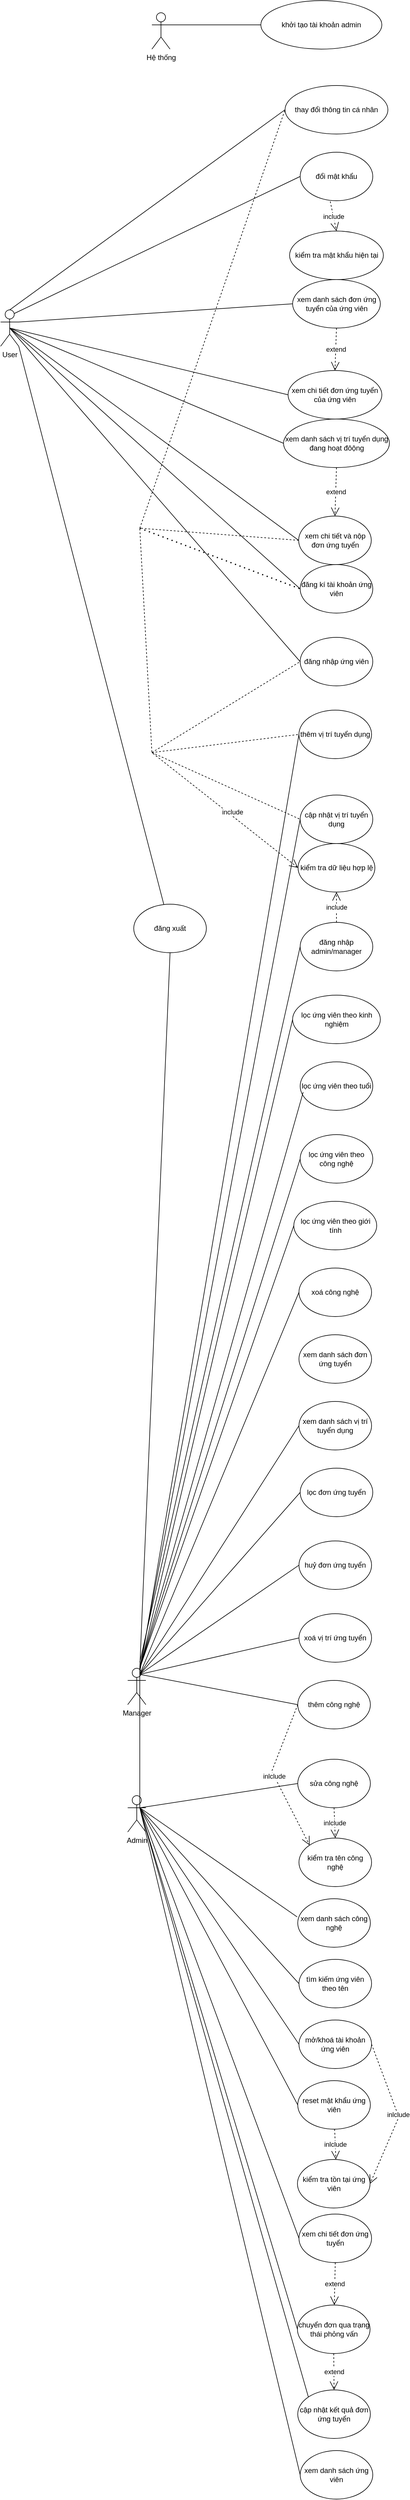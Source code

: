 <mxfile version="22.1.22" type="embed">
  <diagram id="sxqVWfXkjAB5cVP8b3de" name="Page-1">
    <mxGraphModel dx="1885" dy="1634" grid="1" gridSize="10" guides="1" tooltips="1" connect="1" arrows="1" fold="1" page="1" pageScale="1" pageWidth="850" pageHeight="1100" math="0" shadow="0">
      <root>
        <mxCell id="0" />
        <mxCell id="1" parent="0" />
        <mxCell id="2" value="Hệ thống" style="shape=umlActor;verticalLabelPosition=bottom;verticalAlign=top;html=1;outlineConnect=0;" parent="1" vertex="1">
          <mxGeometry x="70" y="-280" width="30" height="60" as="geometry" />
        </mxCell>
        <mxCell id="3" value="Admin" style="shape=umlActor;verticalLabelPosition=bottom;verticalAlign=top;html=1;outlineConnect=0;" parent="1" vertex="1">
          <mxGeometry x="30" y="2660" width="30" height="60" as="geometry" />
        </mxCell>
        <mxCell id="4" value="Manager" style="shape=umlActor;verticalLabelPosition=bottom;verticalAlign=top;html=1;outlineConnect=0;" parent="1" vertex="1">
          <mxGeometry x="30" y="2450" width="30" height="60" as="geometry" />
        </mxCell>
        <mxCell id="5" value="User" style="shape=umlActor;verticalLabelPosition=bottom;verticalAlign=top;html=1;outlineConnect=0;" parent="1" vertex="1">
          <mxGeometry x="-180" y="210" width="30" height="60" as="geometry" />
        </mxCell>
        <mxCell id="8" value="" style="endArrow=none;html=1;rounded=0;exitX=1;exitY=0.333;exitDx=0;exitDy=0;exitPerimeter=0;entryX=0;entryY=0.5;entryDx=0;entryDy=0;" parent="1" source="2" target="9" edge="1">
          <mxGeometry width="50" height="50" relative="1" as="geometry">
            <mxPoint x="170" y="-220" as="sourcePoint" />
            <mxPoint x="260" y="-260" as="targetPoint" />
          </mxGeometry>
        </mxCell>
        <mxCell id="9" value="khởi tạo tài khoản admin" style="ellipse;whiteSpace=wrap;html=1;" parent="1" vertex="1">
          <mxGeometry x="250" y="-300" width="200" height="80" as="geometry" />
        </mxCell>
        <mxCell id="10" value="thay đổi thông tin cá nhân" style="ellipse;whiteSpace=wrap;html=1;" parent="1" vertex="1">
          <mxGeometry x="290" y="-160" width="170" height="80" as="geometry" />
        </mxCell>
        <mxCell id="11" value="đổi mật khẩu" style="ellipse;whiteSpace=wrap;html=1;" parent="1" vertex="1">
          <mxGeometry x="315" y="-50" width="120" height="80" as="geometry" />
        </mxCell>
        <mxCell id="12" value="kiểm tra mật khẩu hiện tại" style="ellipse;whiteSpace=wrap;html=1;" parent="1" vertex="1">
          <mxGeometry x="297.5" y="80" width="155" height="80" as="geometry" />
        </mxCell>
        <mxCell id="13" value="xem danh sách đơn ứng tuyển của ứng viên" style="ellipse;whiteSpace=wrap;html=1;" parent="1" vertex="1">
          <mxGeometry x="302.5" y="160" width="145" height="80" as="geometry" />
        </mxCell>
        <mxCell id="14" value="xem chi tiết đơn ứng tuyển của ứng viên" style="ellipse;whiteSpace=wrap;html=1;" parent="1" vertex="1">
          <mxGeometry x="295" y="310" width="155" height="80" as="geometry" />
        </mxCell>
        <mxCell id="15" value="xem danh sách vị trí tuyển dụng đang hoạt đôộng" style="ellipse;whiteSpace=wrap;html=1;" parent="1" vertex="1">
          <mxGeometry x="287.5" y="390" width="175" height="80" as="geometry" />
        </mxCell>
        <mxCell id="16" value="xem chi tiết và nộp đơn ứng tuyển" style="ellipse;whiteSpace=wrap;html=1;" parent="1" vertex="1">
          <mxGeometry x="312.5" y="550" width="120" height="80" as="geometry" />
        </mxCell>
        <mxCell id="17" value="đăng kí tài khoản ứng viên" style="ellipse;whiteSpace=wrap;html=1;" parent="1" vertex="1">
          <mxGeometry x="315" y="630" width="120" height="80" as="geometry" />
        </mxCell>
        <mxCell id="18" value="đăng nhập ứng viên" style="ellipse;whiteSpace=wrap;html=1;" parent="1" vertex="1">
          <mxGeometry x="315" y="750" width="120" height="80" as="geometry" />
        </mxCell>
        <mxCell id="20" value="" style="endArrow=none;html=1;rounded=0;entryX=0;entryY=0.5;entryDx=0;entryDy=0;exitX=0.5;exitY=0;exitDx=0;exitDy=0;exitPerimeter=0;" parent="1" source="5" target="10" edge="1">
          <mxGeometry width="50" height="50" relative="1" as="geometry">
            <mxPoint x="120" y="70" as="sourcePoint" />
            <mxPoint x="170" y="20" as="targetPoint" />
          </mxGeometry>
        </mxCell>
        <mxCell id="21" value="" style="endArrow=none;html=1;rounded=0;entryX=0;entryY=0.5;entryDx=0;entryDy=0;exitX=0.75;exitY=0.1;exitDx=0;exitDy=0;exitPerimeter=0;" parent="1" source="5" target="11" edge="1">
          <mxGeometry width="50" height="50" relative="1" as="geometry">
            <mxPoint x="180" y="200" as="sourcePoint" />
            <mxPoint x="230" y="150" as="targetPoint" />
          </mxGeometry>
        </mxCell>
        <mxCell id="23" value="" style="endArrow=none;html=1;rounded=0;entryX=0;entryY=0.5;entryDx=0;entryDy=0;exitX=1;exitY=0.333;exitDx=0;exitDy=0;exitPerimeter=0;" parent="1" source="5" target="13" edge="1">
          <mxGeometry width="50" height="50" relative="1" as="geometry">
            <mxPoint x="130" y="340" as="sourcePoint" />
            <mxPoint x="180" y="290" as="targetPoint" />
          </mxGeometry>
        </mxCell>
        <mxCell id="24" value="" style="endArrow=none;html=1;rounded=0;entryX=0;entryY=0.5;entryDx=0;entryDy=0;exitX=0.5;exitY=0.5;exitDx=0;exitDy=0;exitPerimeter=0;" parent="1" source="5" target="14" edge="1">
          <mxGeometry width="50" height="50" relative="1" as="geometry">
            <mxPoint x="110" y="220" as="sourcePoint" />
            <mxPoint x="312" y="210" as="targetPoint" />
          </mxGeometry>
        </mxCell>
        <mxCell id="25" value="" style="endArrow=none;html=1;rounded=0;entryX=0;entryY=0.5;entryDx=0;entryDy=0;exitX=0.5;exitY=0.5;exitDx=0;exitDy=0;exitPerimeter=0;" parent="1" source="5" target="15" edge="1">
          <mxGeometry width="50" height="50" relative="1" as="geometry">
            <mxPoint x="120" y="230" as="sourcePoint" />
            <mxPoint x="322" y="220" as="targetPoint" />
          </mxGeometry>
        </mxCell>
        <mxCell id="26" value="" style="endArrow=none;html=1;rounded=0;entryX=0;entryY=0.5;entryDx=0;entryDy=0;exitX=0.5;exitY=0.5;exitDx=0;exitDy=0;exitPerimeter=0;" parent="1" source="5" target="16" edge="1">
          <mxGeometry width="50" height="50" relative="1" as="geometry">
            <mxPoint x="130" y="240" as="sourcePoint" />
            <mxPoint x="332" y="230" as="targetPoint" />
          </mxGeometry>
        </mxCell>
        <mxCell id="27" value="" style="endArrow=none;html=1;rounded=0;entryX=0;entryY=0.5;entryDx=0;entryDy=0;exitX=0.5;exitY=0.5;exitDx=0;exitDy=0;exitPerimeter=0;" parent="1" source="5" target="17" edge="1">
          <mxGeometry width="50" height="50" relative="1" as="geometry">
            <mxPoint x="140" y="250" as="sourcePoint" />
            <mxPoint x="342" y="240" as="targetPoint" />
          </mxGeometry>
        </mxCell>
        <mxCell id="28" value="" style="endArrow=none;html=1;rounded=0;entryX=0;entryY=0.5;entryDx=0;entryDy=0;exitX=0.5;exitY=0.5;exitDx=0;exitDy=0;exitPerimeter=0;" parent="1" source="5" target="18" edge="1">
          <mxGeometry width="50" height="50" relative="1" as="geometry">
            <mxPoint x="150" y="260" as="sourcePoint" />
            <mxPoint x="352" y="250" as="targetPoint" />
          </mxGeometry>
        </mxCell>
        <mxCell id="29" value="include" style="endArrow=open;endSize=12;dashed=1;html=1;rounded=0;exitX=0.414;exitY=1.014;exitDx=0;exitDy=0;exitPerimeter=0;entryX=0.5;entryY=0;entryDx=0;entryDy=0;" parent="1" source="11" target="12" edge="1">
          <mxGeometry x="0.011" width="160" relative="1" as="geometry">
            <mxPoint x="340" y="50" as="sourcePoint" />
            <mxPoint x="500" y="50" as="targetPoint" />
            <mxPoint as="offset" />
          </mxGeometry>
        </mxCell>
        <mxCell id="30" value="extend" style="endArrow=open;endSize=12;dashed=1;html=1;rounded=0;exitX=0.5;exitY=1;exitDx=0;exitDy=0;entryX=0.5;entryY=0;entryDx=0;entryDy=0;" parent="1" source="13" target="14" edge="1">
          <mxGeometry x="0.011" width="160" relative="1" as="geometry">
            <mxPoint x="375" y="41" as="sourcePoint" />
            <mxPoint x="385" y="90" as="targetPoint" />
            <mxPoint as="offset" />
          </mxGeometry>
        </mxCell>
        <mxCell id="32" value="extend" style="endArrow=open;endSize=12;dashed=1;html=1;rounded=0;exitX=0.5;exitY=1;exitDx=0;exitDy=0;entryX=0.5;entryY=0;entryDx=0;entryDy=0;" parent="1" source="15" target="16" edge="1">
          <mxGeometry x="0.011" width="160" relative="1" as="geometry">
            <mxPoint x="385" y="250" as="sourcePoint" />
            <mxPoint x="383" y="320" as="targetPoint" />
            <mxPoint as="offset" />
          </mxGeometry>
        </mxCell>
        <mxCell id="34" value="thêm vị trí tuyển dụng" style="ellipse;whiteSpace=wrap;html=1;" parent="1" vertex="1">
          <mxGeometry x="313" y="870" width="120" height="80" as="geometry" />
        </mxCell>
        <mxCell id="35" value="cập nhật vị trí tuyển dụng" style="ellipse;whiteSpace=wrap;html=1;" parent="1" vertex="1">
          <mxGeometry x="315" y="1010" width="120" height="80" as="geometry" />
        </mxCell>
        <mxCell id="36" value="đăng nhập admin/manager" style="ellipse;whiteSpace=wrap;html=1;" parent="1" vertex="1">
          <mxGeometry x="315" y="1220" width="120" height="80" as="geometry" />
        </mxCell>
        <mxCell id="37" value="kiểm tra dữ liệu hợp lệ" style="ellipse;whiteSpace=wrap;html=1;" parent="1" vertex="1">
          <mxGeometry x="311.5" y="1090" width="127" height="80" as="geometry" />
        </mxCell>
        <mxCell id="41" value="include" style="endArrow=open;endSize=12;dashed=1;html=1;rounded=0;exitX=0;exitY=0.5;exitDx=0;exitDy=0;entryX=0;entryY=0.5;entryDx=0;entryDy=0;" parent="1" source="16" target="37" edge="1">
          <mxGeometry x="0.697" y="5" width="160" relative="1" as="geometry">
            <mxPoint x="395" y="61" as="sourcePoint" />
            <mxPoint x="405" y="110" as="targetPoint" />
            <mxPoint as="offset" />
            <Array as="points">
              <mxPoint x="50" y="570" />
              <mxPoint x="70" y="940" />
            </Array>
          </mxGeometry>
        </mxCell>
        <mxCell id="43" value="" style="endArrow=none;dashed=1;html=1;dashPattern=1 3;strokeWidth=2;rounded=0;entryX=0;entryY=0.5;entryDx=0;entryDy=0;" parent="1" target="17" edge="1">
          <mxGeometry width="50" height="50" relative="1" as="geometry">
            <mxPoint x="50" y="570" as="sourcePoint" />
            <mxPoint x="230" y="670" as="targetPoint" />
          </mxGeometry>
        </mxCell>
        <mxCell id="44" value="" style="endArrow=none;dashed=1;html=1;rounded=0;entryX=0;entryY=0.5;entryDx=0;entryDy=0;" parent="1" target="18" edge="1">
          <mxGeometry width="50" height="50" relative="1" as="geometry">
            <mxPoint x="70" y="940" as="sourcePoint" />
            <mxPoint x="250" y="730" as="targetPoint" />
          </mxGeometry>
        </mxCell>
        <mxCell id="45" value="" style="endArrow=none;dashed=1;html=1;rounded=0;entryX=0;entryY=0.5;entryDx=0;entryDy=0;" parent="1" target="10" edge="1">
          <mxGeometry width="50" height="50" relative="1" as="geometry">
            <mxPoint x="50" y="570" as="sourcePoint" />
            <mxPoint x="325" y="800" as="targetPoint" />
          </mxGeometry>
        </mxCell>
        <mxCell id="46" value="" style="endArrow=none;dashed=1;html=1;rounded=0;entryX=0;entryY=0.5;entryDx=0;entryDy=0;" parent="1" target="34" edge="1">
          <mxGeometry width="50" height="50" relative="1" as="geometry">
            <mxPoint x="70" y="940" as="sourcePoint" />
            <mxPoint x="280" y="880" as="targetPoint" />
          </mxGeometry>
        </mxCell>
        <mxCell id="47" value="" style="endArrow=none;dashed=1;html=1;rounded=0;entryX=0;entryY=0.5;entryDx=0;entryDy=0;" parent="1" target="35" edge="1">
          <mxGeometry width="50" height="50" relative="1" as="geometry">
            <mxPoint x="70" y="940" as="sourcePoint" />
            <mxPoint x="323" y="920" as="targetPoint" />
          </mxGeometry>
        </mxCell>
        <mxCell id="49" value="include" style="endArrow=open;endSize=12;dashed=1;html=1;rounded=0;exitX=0.5;exitY=0;exitDx=0;exitDy=0;entryX=0.5;entryY=1;entryDx=0;entryDy=0;" parent="1" source="36" target="37" edge="1">
          <mxGeometry width="160" relative="1" as="geometry">
            <mxPoint x="430" y="1240" as="sourcePoint" />
            <mxPoint x="590" y="1240" as="targetPoint" />
          </mxGeometry>
        </mxCell>
        <mxCell id="50" value="lọc ứng viên theo kinh nghiệm" style="ellipse;whiteSpace=wrap;html=1;" parent="1" vertex="1">
          <mxGeometry x="302.5" y="1340" width="145" height="80" as="geometry" />
        </mxCell>
        <mxCell id="51" value="lọc ứng viên theo tuổi" style="ellipse;whiteSpace=wrap;html=1;" parent="1" vertex="1">
          <mxGeometry x="315" y="1450" width="120" height="80" as="geometry" />
        </mxCell>
        <mxCell id="52" value="lọc ứng viên theo công nghệ" style="ellipse;whiteSpace=wrap;html=1;" parent="1" vertex="1">
          <mxGeometry x="315" y="1570" width="120" height="80" as="geometry" />
        </mxCell>
        <mxCell id="53" value="lọc ứng viên theo giới tính" style="ellipse;whiteSpace=wrap;html=1;" parent="1" vertex="1">
          <mxGeometry x="304.5" y="1680" width="137" height="80" as="geometry" />
        </mxCell>
        <mxCell id="54" value="xoá công nghệ" style="ellipse;whiteSpace=wrap;html=1;" parent="1" vertex="1">
          <mxGeometry x="313" y="1790" width="120" height="80" as="geometry" />
        </mxCell>
        <mxCell id="55" value="xem danh sách đơn ứng tuyển" style="ellipse;whiteSpace=wrap;html=1;" parent="1" vertex="1">
          <mxGeometry x="313" y="1900" width="120" height="80" as="geometry" />
        </mxCell>
        <mxCell id="56" value="xem danh sách vị trí tuyển dụng" style="ellipse;whiteSpace=wrap;html=1;" parent="1" vertex="1">
          <mxGeometry x="313" y="2010" width="120" height="80" as="geometry" />
        </mxCell>
        <mxCell id="57" value="lọc đơn ứng tuyển" style="ellipse;whiteSpace=wrap;html=1;" parent="1" vertex="1">
          <mxGeometry x="315" y="2120" width="120" height="80" as="geometry" />
        </mxCell>
        <mxCell id="59" value="huỷ đơn ứng tuyển" style="ellipse;whiteSpace=wrap;html=1;" parent="1" vertex="1">
          <mxGeometry x="313" y="2240" width="120" height="80" as="geometry" />
        </mxCell>
        <mxCell id="60" value="xoá vị trí ứng tuyển" style="ellipse;whiteSpace=wrap;html=1;" parent="1" vertex="1">
          <mxGeometry x="313" y="2360" width="120" height="80" as="geometry" />
        </mxCell>
        <mxCell id="61" value="xem chi tiết đơn ứng tuyển" style="ellipse;whiteSpace=wrap;html=1;" parent="1" vertex="1">
          <mxGeometry x="313" y="3350" width="120" height="80" as="geometry" />
        </mxCell>
        <mxCell id="62" value="thêm công nghệ" style="ellipse;whiteSpace=wrap;html=1;" parent="1" vertex="1">
          <mxGeometry x="311" y="2470" width="120" height="80" as="geometry" />
        </mxCell>
        <mxCell id="63" value="sửa công nghệ" style="ellipse;whiteSpace=wrap;html=1;" parent="1" vertex="1">
          <mxGeometry x="311" y="2600" width="120" height="80" as="geometry" />
        </mxCell>
        <mxCell id="64" value="kiểm tra tên công nghệ" style="ellipse;whiteSpace=wrap;html=1;" parent="1" vertex="1">
          <mxGeometry x="313" y="2730" width="120" height="80" as="geometry" />
        </mxCell>
        <mxCell id="65" value="tìm kiếm ứng viên theo tên" style="ellipse;whiteSpace=wrap;html=1;" parent="1" vertex="1">
          <mxGeometry x="313" y="2930" width="120" height="80" as="geometry" />
        </mxCell>
        <mxCell id="66" value="xem danh sách công nghệ" style="ellipse;whiteSpace=wrap;html=1;" parent="1" vertex="1">
          <mxGeometry x="311" y="2830" width="120" height="80" as="geometry" />
        </mxCell>
        <mxCell id="67" value="mở/khoá tài khoản ứng viên" style="ellipse;whiteSpace=wrap;html=1;" parent="1" vertex="1">
          <mxGeometry x="313" y="3030" width="120" height="80" as="geometry" />
        </mxCell>
        <mxCell id="68" value="reset mật khẩu ứng viên" style="ellipse;whiteSpace=wrap;html=1;" parent="1" vertex="1">
          <mxGeometry x="311" y="3130" width="120" height="80" as="geometry" />
        </mxCell>
        <mxCell id="69" value="kiểm tra tồn tại ứng viên" style="ellipse;whiteSpace=wrap;html=1;" parent="1" vertex="1">
          <mxGeometry x="310.5" y="3260" width="120" height="80" as="geometry" />
        </mxCell>
        <mxCell id="70" value="chuyển đơn qua trạng thái phỏng vấn" style="ellipse;whiteSpace=wrap;html=1;" parent="1" vertex="1">
          <mxGeometry x="310.5" y="3500" width="120" height="80" as="geometry" />
        </mxCell>
        <mxCell id="71" value="cập nhật kết quả đơn ứng tuyển" style="ellipse;whiteSpace=wrap;html=1;" parent="1" vertex="1">
          <mxGeometry x="311" y="3640" width="120" height="80" as="geometry" />
        </mxCell>
        <mxCell id="72" value="xem danh sách ứng viên" style="ellipse;whiteSpace=wrap;html=1;" parent="1" vertex="1">
          <mxGeometry x="315" y="3740" width="120" height="80" as="geometry" />
        </mxCell>
        <mxCell id="73" value="inlclude" style="endArrow=open;endSize=12;dashed=1;html=1;rounded=0;exitX=0.5;exitY=1;exitDx=0;exitDy=0;entryX=0.5;entryY=0;entryDx=0;entryDy=0;" parent="1" source="63" target="64" edge="1">
          <mxGeometry width="160" relative="1" as="geometry">
            <mxPoint x="398" y="2700" as="sourcePoint" />
            <mxPoint x="558" y="2700" as="targetPoint" />
          </mxGeometry>
        </mxCell>
        <mxCell id="74" value="inlclude" style="endArrow=open;endSize=12;dashed=1;html=1;rounded=0;exitX=0;exitY=0.5;exitDx=0;exitDy=0;entryX=0;entryY=0;entryDx=0;entryDy=0;" parent="1" source="62" target="64" edge="1">
          <mxGeometry width="160" relative="1" as="geometry">
            <mxPoint x="381" y="2690" as="sourcePoint" />
            <mxPoint x="383" y="2740" as="targetPoint" />
            <Array as="points">
              <mxPoint x="268" y="2620" />
            </Array>
          </mxGeometry>
        </mxCell>
        <mxCell id="75" value="inlclude" style="endArrow=open;endSize=12;dashed=1;html=1;rounded=0;exitX=0.5;exitY=1;exitDx=0;exitDy=0;entryX=0.5;entryY=0;entryDx=0;entryDy=0;" parent="1" edge="1">
          <mxGeometry width="160" relative="1" as="geometry">
            <mxPoint x="372" y="3210" as="sourcePoint" />
            <mxPoint x="374" y="3260" as="targetPoint" />
          </mxGeometry>
        </mxCell>
        <mxCell id="76" value="inlclude" style="endArrow=open;endSize=12;dashed=1;html=1;rounded=0;exitX=1;exitY=0.5;exitDx=0;exitDy=0;entryX=1;entryY=0.5;entryDx=0;entryDy=0;" parent="1" source="67" target="69" edge="1">
          <mxGeometry width="160" relative="1" as="geometry">
            <mxPoint x="382" y="3220" as="sourcePoint" />
            <mxPoint x="384" y="3270" as="targetPoint" />
            <Array as="points">
              <mxPoint x="478" y="3190" />
            </Array>
          </mxGeometry>
        </mxCell>
        <mxCell id="77" value="extend" style="endArrow=open;endSize=12;dashed=1;html=1;rounded=0;exitX=0.5;exitY=1;exitDx=0;exitDy=0;" parent="1" source="61" target="70" edge="1">
          <mxGeometry width="160" relative="1" as="geometry">
            <mxPoint x="430" y="3480" as="sourcePoint" />
            <mxPoint x="590" y="3480" as="targetPoint" />
          </mxGeometry>
        </mxCell>
        <mxCell id="78" value="extend" style="endArrow=open;endSize=12;dashed=1;html=1;rounded=0;exitX=0.5;exitY=1;exitDx=0;exitDy=0;entryX=0.5;entryY=0;entryDx=0;entryDy=0;" parent="1" source="70" target="71" edge="1">
          <mxGeometry width="160" relative="1" as="geometry">
            <mxPoint x="383" y="3440" as="sourcePoint" />
            <mxPoint x="381" y="3510" as="targetPoint" />
            <Array as="points" />
          </mxGeometry>
        </mxCell>
        <mxCell id="79" value="" style="endArrow=none;html=1;rounded=0;entryX=0;entryY=0.5;entryDx=0;entryDy=0;exitX=0.75;exitY=0.1;exitDx=0;exitDy=0;exitPerimeter=0;" parent="1" source="4" target="34" edge="1">
          <mxGeometry width="50" height="50" relative="1" as="geometry">
            <mxPoint x="90" y="1430" as="sourcePoint" />
            <mxPoint x="140" y="1380" as="targetPoint" />
            <Array as="points">
              <mxPoint x="50" y="2456" />
            </Array>
          </mxGeometry>
        </mxCell>
        <mxCell id="80" value="" style="endArrow=none;html=1;rounded=0;exitX=1;exitY=0.333;exitDx=0;exitDy=0;exitPerimeter=0;entryX=0;entryY=0.5;entryDx=0;entryDy=0;" parent="1" source="3" target="72" edge="1">
          <mxGeometry width="50" height="50" relative="1" as="geometry">
            <mxPoint x="70" y="2690" as="sourcePoint" />
            <mxPoint x="120" y="2640" as="targetPoint" />
            <Array as="points">
              <mxPoint x="50" y="2680" />
            </Array>
          </mxGeometry>
        </mxCell>
        <mxCell id="81" value="" style="endArrow=none;html=1;rounded=0;" parent="1" edge="1">
          <mxGeometry width="50" height="50" relative="1" as="geometry">
            <mxPoint x="50" y="2680" as="sourcePoint" />
            <mxPoint x="50" y="2450" as="targetPoint" />
          </mxGeometry>
        </mxCell>
        <mxCell id="82" value="" style="endArrow=none;html=1;rounded=0;entryX=0;entryY=0.5;entryDx=0;entryDy=0;" parent="1" target="35" edge="1">
          <mxGeometry width="50" height="50" relative="1" as="geometry">
            <mxPoint x="50" y="2450" as="sourcePoint" />
            <mxPoint x="140" y="1350" as="targetPoint" />
          </mxGeometry>
        </mxCell>
        <mxCell id="83" value="" style="endArrow=none;html=1;rounded=0;entryX=0;entryY=0.5;entryDx=0;entryDy=0;" parent="1" target="36" edge="1">
          <mxGeometry width="50" height="50" relative="1" as="geometry">
            <mxPoint x="50" y="2440" as="sourcePoint" />
            <mxPoint x="325" y="1060" as="targetPoint" />
          </mxGeometry>
        </mxCell>
        <mxCell id="84" value="" style="endArrow=none;html=1;rounded=0;entryX=0;entryY=0.5;entryDx=0;entryDy=0;" parent="1" target="50" edge="1">
          <mxGeometry width="50" height="50" relative="1" as="geometry">
            <mxPoint x="50" y="2452.857" as="sourcePoint" />
            <mxPoint x="310" y="1630" as="targetPoint" />
          </mxGeometry>
        </mxCell>
        <mxCell id="85" value="" style="endArrow=none;html=1;rounded=0;entryX=0;entryY=0.5;entryDx=0;entryDy=0;" parent="1" target="62" edge="1">
          <mxGeometry width="50" height="50" relative="1" as="geometry">
            <mxPoint x="50" y="2460" as="sourcePoint" />
            <mxPoint x="240" y="2520" as="targetPoint" />
          </mxGeometry>
        </mxCell>
        <mxCell id="86" value="" style="endArrow=none;html=1;rounded=0;entryX=0;entryY=0.5;entryDx=0;entryDy=0;" parent="1" target="63" edge="1">
          <mxGeometry width="50" height="50" relative="1" as="geometry">
            <mxPoint x="50" y="2680" as="sourcePoint" />
            <mxPoint x="190" y="2570" as="targetPoint" />
          </mxGeometry>
        </mxCell>
        <mxCell id="87" value="" style="endArrow=none;html=1;rounded=0;entryX=-0.008;entryY=0.375;entryDx=0;entryDy=0;entryPerimeter=0;" parent="1" target="66" edge="1">
          <mxGeometry width="50" height="50" relative="1" as="geometry">
            <mxPoint x="50" y="2680" as="sourcePoint" />
            <mxPoint x="240" y="2780" as="targetPoint" />
          </mxGeometry>
        </mxCell>
        <mxCell id="88" value="" style="endArrow=none;html=1;rounded=0;entryX=0;entryY=0.5;entryDx=0;entryDy=0;" parent="1" target="65" edge="1">
          <mxGeometry width="50" height="50" relative="1" as="geometry">
            <mxPoint x="50" y="2680" as="sourcePoint" />
            <mxPoint x="250" y="2870" as="targetPoint" />
          </mxGeometry>
        </mxCell>
        <mxCell id="89" value="" style="endArrow=none;html=1;rounded=0;entryX=0;entryY=0.5;entryDx=0;entryDy=0;" parent="1" target="67" edge="1">
          <mxGeometry width="50" height="50" relative="1" as="geometry">
            <mxPoint x="50" y="2680" as="sourcePoint" />
            <mxPoint x="250" y="2950" as="targetPoint" />
          </mxGeometry>
        </mxCell>
        <mxCell id="90" value="" style="endArrow=none;html=1;rounded=0;entryX=0;entryY=0.5;entryDx=0;entryDy=0;" parent="1" target="68" edge="1">
          <mxGeometry width="50" height="50" relative="1" as="geometry">
            <mxPoint x="50" y="2680" as="sourcePoint" />
            <mxPoint x="200" y="2920" as="targetPoint" />
          </mxGeometry>
        </mxCell>
        <mxCell id="91" value="" style="endArrow=none;html=1;rounded=0;entryX=0;entryY=0.5;entryDx=0;entryDy=0;" parent="1" target="61" edge="1">
          <mxGeometry width="50" height="50" relative="1" as="geometry">
            <mxPoint x="50" y="2680" as="sourcePoint" />
            <mxPoint x="270" y="3160" as="targetPoint" />
          </mxGeometry>
        </mxCell>
        <mxCell id="92" value="" style="endArrow=none;html=1;rounded=0;entryX=0;entryY=0.5;entryDx=0;entryDy=0;" parent="1" target="70" edge="1">
          <mxGeometry width="50" height="50" relative="1" as="geometry">
            <mxPoint x="50" y="2680" as="sourcePoint" />
            <mxPoint x="150" y="3380" as="targetPoint" />
          </mxGeometry>
        </mxCell>
        <mxCell id="93" value="" style="endArrow=none;html=1;rounded=0;entryX=0;entryY=0;entryDx=0;entryDy=0;" parent="1" target="71" edge="1">
          <mxGeometry width="50" height="50" relative="1" as="geometry">
            <mxPoint x="50" y="2680" as="sourcePoint" />
            <mxPoint x="40" y="3010" as="targetPoint" />
          </mxGeometry>
        </mxCell>
        <mxCell id="94" value="" style="endArrow=none;html=1;rounded=0;" parent="1" edge="1">
          <mxGeometry width="50" height="50" relative="1" as="geometry">
            <mxPoint x="50" y="2450" as="sourcePoint" />
            <mxPoint x="320" y="1500" as="targetPoint" />
          </mxGeometry>
        </mxCell>
        <mxCell id="95" value="" style="endArrow=none;html=1;rounded=0;entryX=0;entryY=0.5;entryDx=0;entryDy=0;" parent="1" target="52" edge="1">
          <mxGeometry width="50" height="50" relative="1" as="geometry">
            <mxPoint x="50" y="2450" as="sourcePoint" />
            <mxPoint x="330" y="1510" as="targetPoint" />
          </mxGeometry>
        </mxCell>
        <mxCell id="96" value="" style="endArrow=none;html=1;rounded=0;entryX=0;entryY=0.5;entryDx=0;entryDy=0;" parent="1" target="53" edge="1">
          <mxGeometry width="50" height="50" relative="1" as="geometry">
            <mxPoint x="50" y="2450" as="sourcePoint" />
            <mxPoint x="340" y="1520" as="targetPoint" />
          </mxGeometry>
        </mxCell>
        <mxCell id="97" value="" style="endArrow=none;html=1;rounded=0;entryX=0;entryY=0.5;entryDx=0;entryDy=0;" parent="1" target="54" edge="1">
          <mxGeometry width="50" height="50" relative="1" as="geometry">
            <mxPoint x="50" y="2460" as="sourcePoint" />
            <mxPoint x="350" y="1530" as="targetPoint" />
          </mxGeometry>
        </mxCell>
        <mxCell id="98" value="" style="endArrow=none;html=1;rounded=0;entryX=0;entryY=0.5;entryDx=0;entryDy=0;" parent="1" target="56" edge="1">
          <mxGeometry width="50" height="50" relative="1" as="geometry">
            <mxPoint x="50" y="2460" as="sourcePoint" />
            <mxPoint x="250" y="2250" as="targetPoint" />
          </mxGeometry>
        </mxCell>
        <mxCell id="99" value="" style="endArrow=none;html=1;rounded=0;entryX=0;entryY=0.5;entryDx=0;entryDy=0;" parent="1" target="57" edge="1">
          <mxGeometry width="50" height="50" relative="1" as="geometry">
            <mxPoint x="50" y="2460" as="sourcePoint" />
            <mxPoint x="290" y="2330" as="targetPoint" />
          </mxGeometry>
        </mxCell>
        <mxCell id="100" value="" style="endArrow=none;html=1;rounded=0;entryX=0;entryY=0.5;entryDx=0;entryDy=0;" parent="1" target="59" edge="1">
          <mxGeometry width="50" height="50" relative="1" as="geometry">
            <mxPoint x="50" y="2460" as="sourcePoint" />
            <mxPoint x="290" y="2360" as="targetPoint" />
          </mxGeometry>
        </mxCell>
        <mxCell id="101" value="" style="endArrow=none;html=1;rounded=0;entryX=0;entryY=0.5;entryDx=0;entryDy=0;" parent="1" target="60" edge="1">
          <mxGeometry width="50" height="50" relative="1" as="geometry">
            <mxPoint x="50" y="2460" as="sourcePoint" />
            <mxPoint x="280" y="2400" as="targetPoint" />
          </mxGeometry>
        </mxCell>
        <mxCell id="102" value="đăng xuất" style="ellipse;whiteSpace=wrap;html=1;" parent="1" vertex="1">
          <mxGeometry x="40" y="1190" width="120" height="80" as="geometry" />
        </mxCell>
        <mxCell id="103" value="" style="endArrow=none;html=1;rounded=0;exitX=1;exitY=1;exitDx=0;exitDy=0;exitPerimeter=0;" parent="1" source="5" target="102" edge="1">
          <mxGeometry width="50" height="50" relative="1" as="geometry">
            <mxPoint x="-220" y="870" as="sourcePoint" />
            <mxPoint x="-170" y="820" as="targetPoint" />
          </mxGeometry>
        </mxCell>
        <mxCell id="104" value="" style="endArrow=none;html=1;rounded=0;entryX=0.5;entryY=1;entryDx=0;entryDy=0;" parent="1" target="102" edge="1">
          <mxGeometry width="50" height="50" relative="1" as="geometry">
            <mxPoint x="50" y="2450" as="sourcePoint" />
            <mxPoint x="20" y="1610" as="targetPoint" />
          </mxGeometry>
        </mxCell>
      </root>
    </mxGraphModel>
  </diagram>
</mxfile>
